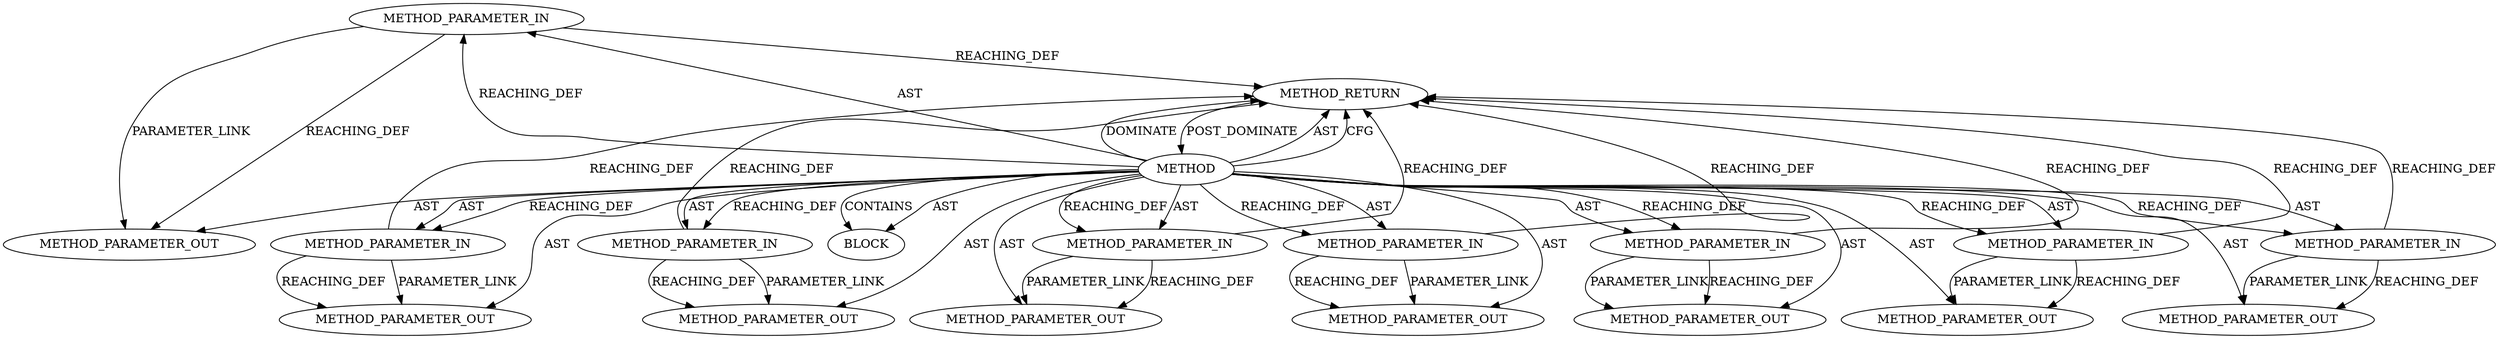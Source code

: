 digraph {
  744 [label=METHOD_PARAMETER_IN ORDER=4 CODE="p4" IS_VARIADIC=false TYPE_FULL_NAME="ANY" EVALUATION_STRATEGY="BY_VALUE" INDEX=4 NAME="p4"]
  745 [label=METHOD_PARAMETER_IN ORDER=5 CODE="p5" IS_VARIADIC=false TYPE_FULL_NAME="ANY" EVALUATION_STRATEGY="BY_VALUE" INDEX=5 NAME="p5"]
  748 [label=METHOD_PARAMETER_IN ORDER=8 CODE="p8" IS_VARIADIC=false TYPE_FULL_NAME="ANY" EVALUATION_STRATEGY="BY_VALUE" INDEX=8 NAME="p8"]
  938 [label=METHOD_PARAMETER_OUT ORDER=4 CODE="p4" IS_VARIADIC=false TYPE_FULL_NAME="ANY" EVALUATION_STRATEGY="BY_VALUE" INDEX=4 NAME="p4"]
  742 [label=METHOD_PARAMETER_IN ORDER=2 CODE="p2" IS_VARIADIC=false TYPE_FULL_NAME="ANY" EVALUATION_STRATEGY="BY_VALUE" INDEX=2 NAME="p2"]
  935 [label=METHOD_PARAMETER_OUT ORDER=1 CODE="p1" IS_VARIADIC=false TYPE_FULL_NAME="ANY" EVALUATION_STRATEGY="BY_VALUE" INDEX=1 NAME="p1"]
  747 [label=METHOD_PARAMETER_IN ORDER=7 CODE="p7" IS_VARIADIC=false TYPE_FULL_NAME="ANY" EVALUATION_STRATEGY="BY_VALUE" INDEX=7 NAME="p7"]
  942 [label=METHOD_PARAMETER_OUT ORDER=8 CODE="p8" IS_VARIADIC=false TYPE_FULL_NAME="ANY" EVALUATION_STRATEGY="BY_VALUE" INDEX=8 NAME="p8"]
  941 [label=METHOD_PARAMETER_OUT ORDER=7 CODE="p7" IS_VARIADIC=false TYPE_FULL_NAME="ANY" EVALUATION_STRATEGY="BY_VALUE" INDEX=7 NAME="p7"]
  936 [label=METHOD_PARAMETER_OUT ORDER=2 CODE="p2" IS_VARIADIC=false TYPE_FULL_NAME="ANY" EVALUATION_STRATEGY="BY_VALUE" INDEX=2 NAME="p2"]
  740 [label=METHOD AST_PARENT_TYPE="NAMESPACE_BLOCK" AST_PARENT_FULL_NAME="<global>" ORDER=0 CODE="<empty>" FULL_NAME="pkcs12_gen_gost_mac_key" IS_EXTERNAL=true FILENAME="<empty>" SIGNATURE="" NAME="pkcs12_gen_gost_mac_key"]
  746 [label=METHOD_PARAMETER_IN ORDER=6 CODE="p6" IS_VARIADIC=false TYPE_FULL_NAME="ANY" EVALUATION_STRATEGY="BY_VALUE" INDEX=6 NAME="p6"]
  939 [label=METHOD_PARAMETER_OUT ORDER=5 CODE="p5" IS_VARIADIC=false TYPE_FULL_NAME="ANY" EVALUATION_STRATEGY="BY_VALUE" INDEX=5 NAME="p5"]
  743 [label=METHOD_PARAMETER_IN ORDER=3 CODE="p3" IS_VARIADIC=false TYPE_FULL_NAME="ANY" EVALUATION_STRATEGY="BY_VALUE" INDEX=3 NAME="p3"]
  749 [label=BLOCK ORDER=1 ARGUMENT_INDEX=1 CODE="<empty>" TYPE_FULL_NAME="ANY"]
  940 [label=METHOD_PARAMETER_OUT ORDER=6 CODE="p6" IS_VARIADIC=false TYPE_FULL_NAME="ANY" EVALUATION_STRATEGY="BY_VALUE" INDEX=6 NAME="p6"]
  937 [label=METHOD_PARAMETER_OUT ORDER=3 CODE="p3" IS_VARIADIC=false TYPE_FULL_NAME="ANY" EVALUATION_STRATEGY="BY_VALUE" INDEX=3 NAME="p3"]
  750 [label=METHOD_RETURN ORDER=2 CODE="RET" TYPE_FULL_NAME="ANY" EVALUATION_STRATEGY="BY_VALUE"]
  741 [label=METHOD_PARAMETER_IN ORDER=1 CODE="p1" IS_VARIADIC=false TYPE_FULL_NAME="ANY" EVALUATION_STRATEGY="BY_VALUE" INDEX=1 NAME="p1"]
  742 -> 750 [label=REACHING_DEF VARIABLE="p2"]
  744 -> 750 [label=REACHING_DEF VARIABLE="p4"]
  740 -> 936 [label=AST ]
  750 -> 740 [label=POST_DOMINATE ]
  747 -> 941 [label=PARAMETER_LINK ]
  745 -> 939 [label=PARAMETER_LINK ]
  743 -> 937 [label=PARAMETER_LINK ]
  740 -> 938 [label=AST ]
  746 -> 750 [label=REACHING_DEF VARIABLE="p6"]
  743 -> 750 [label=REACHING_DEF VARIABLE="p3"]
  740 -> 940 [label=AST ]
  740 -> 749 [label=CONTAINS ]
  740 -> 747 [label=REACHING_DEF VARIABLE=""]
  744 -> 938 [label=PARAMETER_LINK ]
  740 -> 941 [label=AST ]
  748 -> 942 [label=PARAMETER_LINK ]
  742 -> 936 [label=PARAMETER_LINK ]
  740 -> 748 [label=REACHING_DEF VARIABLE=""]
  740 -> 750 [label=AST ]
  740 -> 742 [label=AST ]
  740 -> 745 [label=REACHING_DEF VARIABLE=""]
  740 -> 741 [label=REACHING_DEF VARIABLE=""]
  740 -> 749 [label=AST ]
  740 -> 942 [label=AST ]
  745 -> 939 [label=REACHING_DEF VARIABLE="p5"]
  740 -> 750 [label=CFG ]
  747 -> 941 [label=REACHING_DEF VARIABLE="p7"]
  743 -> 937 [label=REACHING_DEF VARIABLE="p3"]
  740 -> 743 [label=REACHING_DEF VARIABLE=""]
  748 -> 750 [label=REACHING_DEF VARIABLE="p8"]
  745 -> 750 [label=REACHING_DEF VARIABLE="p5"]
  741 -> 750 [label=REACHING_DEF VARIABLE="p1"]
  740 -> 743 [label=AST ]
  741 -> 935 [label=REACHING_DEF VARIABLE="p1"]
  740 -> 747 [label=AST ]
  740 -> 744 [label=REACHING_DEF VARIABLE=""]
  740 -> 939 [label=AST ]
  740 -> 935 [label=AST ]
  740 -> 741 [label=AST ]
  740 -> 937 [label=AST ]
  747 -> 750 [label=REACHING_DEF VARIABLE="p7"]
  740 -> 746 [label=REACHING_DEF VARIABLE=""]
  740 -> 748 [label=AST ]
  740 -> 745 [label=AST ]
  741 -> 935 [label=PARAMETER_LINK ]
  740 -> 742 [label=REACHING_DEF VARIABLE=""]
  740 -> 746 [label=AST ]
  746 -> 940 [label=REACHING_DEF VARIABLE="p6"]
  744 -> 938 [label=REACHING_DEF VARIABLE="p4"]
  742 -> 936 [label=REACHING_DEF VARIABLE="p2"]
  746 -> 940 [label=PARAMETER_LINK ]
  748 -> 942 [label=REACHING_DEF VARIABLE="p8"]
  740 -> 750 [label=DOMINATE ]
  740 -> 744 [label=AST ]
}
